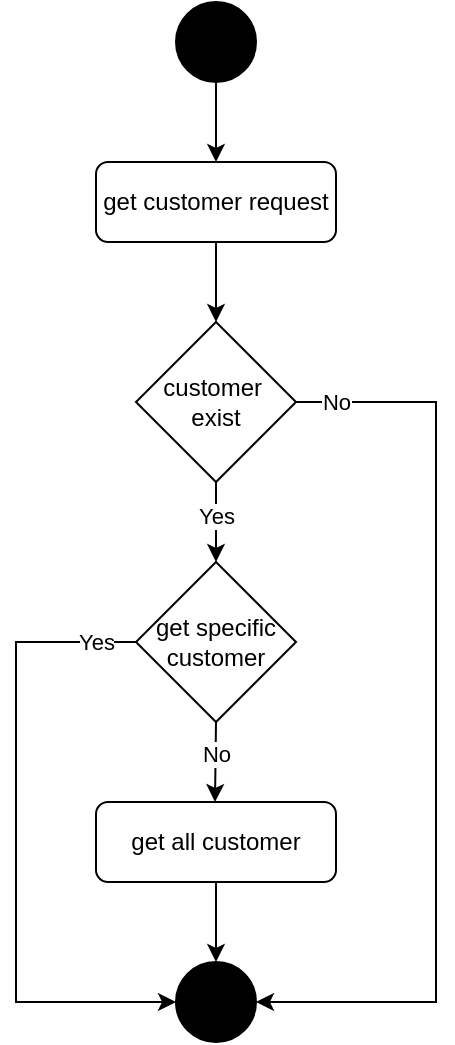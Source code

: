 <mxfile version="14.5.1" type="device"><diagram id="C5RBs43oDa-KdzZeNtuy" name="Page-1"><mxGraphModel dx="946" dy="640" grid="1" gridSize="10" guides="1" tooltips="1" connect="1" arrows="1" fold="1" page="1" pageScale="1" pageWidth="827" pageHeight="1169" math="0" shadow="0"><root><mxCell id="WIyWlLk6GJQsqaUBKTNV-0"/><mxCell id="WIyWlLk6GJQsqaUBKTNV-1" parent="WIyWlLk6GJQsqaUBKTNV-0"/><mxCell id="bDCf9ZuHCR-Yo9mToukc-0" value="" style="ellipse;whiteSpace=wrap;html=1;aspect=fixed;fillColor=#000000;" parent="WIyWlLk6GJQsqaUBKTNV-1" vertex="1"><mxGeometry x="400" y="80" width="40" height="40" as="geometry"/></mxCell><mxCell id="lMiE3IPboOpO6Fax5913-0" value="get customer request" style="rounded=1;whiteSpace=wrap;html=1;" parent="WIyWlLk6GJQsqaUBKTNV-1" vertex="1"><mxGeometry x="360" y="160" width="120" height="40" as="geometry"/></mxCell><mxCell id="lMiE3IPboOpO6Fax5913-11" style="edgeStyle=orthogonalEdgeStyle;rounded=0;orthogonalLoop=1;jettySize=auto;html=1;entryX=1;entryY=0.5;entryDx=0;entryDy=0;" parent="WIyWlLk6GJQsqaUBKTNV-1" target="lMiE3IPboOpO6Fax5913-8" edge="1"><mxGeometry relative="1" as="geometry"><mxPoint x="440" y="620" as="targetPoint"/><mxPoint x="450" y="280" as="sourcePoint"/><Array as="points"><mxPoint x="530" y="280"/><mxPoint x="530" y="580"/></Array></mxGeometry></mxCell><mxCell id="lMiE3IPboOpO6Fax5913-21" value="No" style="edgeLabel;html=1;align=center;verticalAlign=middle;resizable=0;points=[];" parent="lMiE3IPboOpO6Fax5913-11" vertex="1" connectable="0"><mxGeometry x="-0.852" relative="1" as="geometry"><mxPoint x="-4.76" as="offset"/></mxGeometry></mxCell><mxCell id="lMiE3IPboOpO6Fax5913-1" value="customer&amp;nbsp; exist" style="rhombus;whiteSpace=wrap;html=1;" parent="WIyWlLk6GJQsqaUBKTNV-1" vertex="1"><mxGeometry x="380" y="240" width="80" height="80" as="geometry"/></mxCell><mxCell id="lMiE3IPboOpO6Fax5913-13" style="edgeStyle=orthogonalEdgeStyle;rounded=0;orthogonalLoop=1;jettySize=auto;html=1;entryX=0;entryY=0.5;entryDx=0;entryDy=0;exitX=0;exitY=0.5;exitDx=0;exitDy=0;" parent="WIyWlLk6GJQsqaUBKTNV-1" source="lMiE3IPboOpO6Fax5913-2" target="lMiE3IPboOpO6Fax5913-8" edge="1"><mxGeometry relative="1" as="geometry"><mxPoint x="440" y="620" as="targetPoint"/><Array as="points"><mxPoint x="320" y="400"/><mxPoint x="320" y="580"/></Array></mxGeometry></mxCell><mxCell id="lMiE3IPboOpO6Fax5913-22" value="Yes" style="edgeLabel;html=1;align=center;verticalAlign=middle;resizable=0;points=[];" parent="lMiE3IPboOpO6Fax5913-13" vertex="1" connectable="0"><mxGeometry x="-0.885" y="-2" relative="1" as="geometry"><mxPoint x="-2.0" y="2" as="offset"/></mxGeometry></mxCell><mxCell id="lMiE3IPboOpO6Fax5913-2" value="get specific customer" style="rhombus;whiteSpace=wrap;html=1;" parent="WIyWlLk6GJQsqaUBKTNV-1" vertex="1"><mxGeometry x="380" y="360" width="80" height="80" as="geometry"/></mxCell><mxCell id="lMiE3IPboOpO6Fax5913-4" value="" style="endArrow=classic;html=1;exitX=0.5;exitY=1;exitDx=0;exitDy=0;entryX=0.5;entryY=0;entryDx=0;entryDy=0;" parent="WIyWlLk6GJQsqaUBKTNV-1" source="bDCf9ZuHCR-Yo9mToukc-0" target="lMiE3IPboOpO6Fax5913-0" edge="1"><mxGeometry width="50" height="50" relative="1" as="geometry"><mxPoint x="390" y="350" as="sourcePoint"/><mxPoint x="419" y="150" as="targetPoint"/></mxGeometry></mxCell><mxCell id="lMiE3IPboOpO6Fax5913-5" value="" style="endArrow=classic;html=1;entryX=0.5;entryY=0;entryDx=0;entryDy=0;exitX=0.5;exitY=1;exitDx=0;exitDy=0;" parent="WIyWlLk6GJQsqaUBKTNV-1" source="lMiE3IPboOpO6Fax5913-0" target="lMiE3IPboOpO6Fax5913-1" edge="1"><mxGeometry width="50" height="50" relative="1" as="geometry"><mxPoint x="430" y="210" as="sourcePoint"/><mxPoint x="440" y="210" as="targetPoint"/></mxGeometry></mxCell><mxCell id="lMiE3IPboOpO6Fax5913-6" value="" style="endArrow=classic;html=1;entryX=0.5;entryY=0;entryDx=0;entryDy=0;exitX=0.5;exitY=1;exitDx=0;exitDy=0;" parent="WIyWlLk6GJQsqaUBKTNV-1" source="lMiE3IPboOpO6Fax5913-1" target="lMiE3IPboOpO6Fax5913-2" edge="1"><mxGeometry width="50" height="50" relative="1" as="geometry"><mxPoint x="420" y="320" as="sourcePoint"/><mxPoint x="439" y="360" as="targetPoint"/></mxGeometry></mxCell><mxCell id="lMiE3IPboOpO6Fax5913-18" value="Yes" style="edgeLabel;html=1;align=center;verticalAlign=middle;resizable=0;points=[];" parent="lMiE3IPboOpO6Fax5913-6" vertex="1" connectable="0"><mxGeometry x="-0.152" relative="1" as="geometry"><mxPoint x="-0.21" as="offset"/></mxGeometry></mxCell><mxCell id="lMiE3IPboOpO6Fax5913-7" value="" style="endArrow=classic;html=1;exitX=0.5;exitY=1;exitDx=0;exitDy=0;entryX=0.5;entryY=0;entryDx=0;entryDy=0;" parent="WIyWlLk6GJQsqaUBKTNV-1" source="lMiE3IPboOpO6Fax5913-2" edge="1"><mxGeometry width="50" height="50" relative="1" as="geometry"><mxPoint x="660" y="420" as="sourcePoint"/><mxPoint x="419.5" y="480" as="targetPoint"/></mxGeometry></mxCell><mxCell id="lMiE3IPboOpO6Fax5913-19" value="No" style="edgeLabel;html=1;align=center;verticalAlign=middle;resizable=0;points=[];" parent="lMiE3IPboOpO6Fax5913-7" vertex="1" connectable="0"><mxGeometry x="-0.202" relative="1" as="geometry"><mxPoint as="offset"/></mxGeometry></mxCell><mxCell id="lMiE3IPboOpO6Fax5913-8" value="" style="ellipse;whiteSpace=wrap;html=1;aspect=fixed;fillColor=#000000;" parent="WIyWlLk6GJQsqaUBKTNV-1" vertex="1"><mxGeometry x="400" y="560" width="40" height="40" as="geometry"/></mxCell><mxCell id="lMiE3IPboOpO6Fax5913-15" style="edgeStyle=orthogonalEdgeStyle;rounded=0;orthogonalLoop=1;jettySize=auto;html=1;entryX=0.5;entryY=0;entryDx=0;entryDy=0;" parent="WIyWlLk6GJQsqaUBKTNV-1" source="lMiE3IPboOpO6Fax5913-14" target="lMiE3IPboOpO6Fax5913-8" edge="1"><mxGeometry relative="1" as="geometry"/></mxCell><mxCell id="lMiE3IPboOpO6Fax5913-14" value="get all customer" style="rounded=1;whiteSpace=wrap;html=1;" parent="WIyWlLk6GJQsqaUBKTNV-1" vertex="1"><mxGeometry x="360" y="480" width="120" height="40" as="geometry"/></mxCell></root></mxGraphModel></diagram></mxfile>